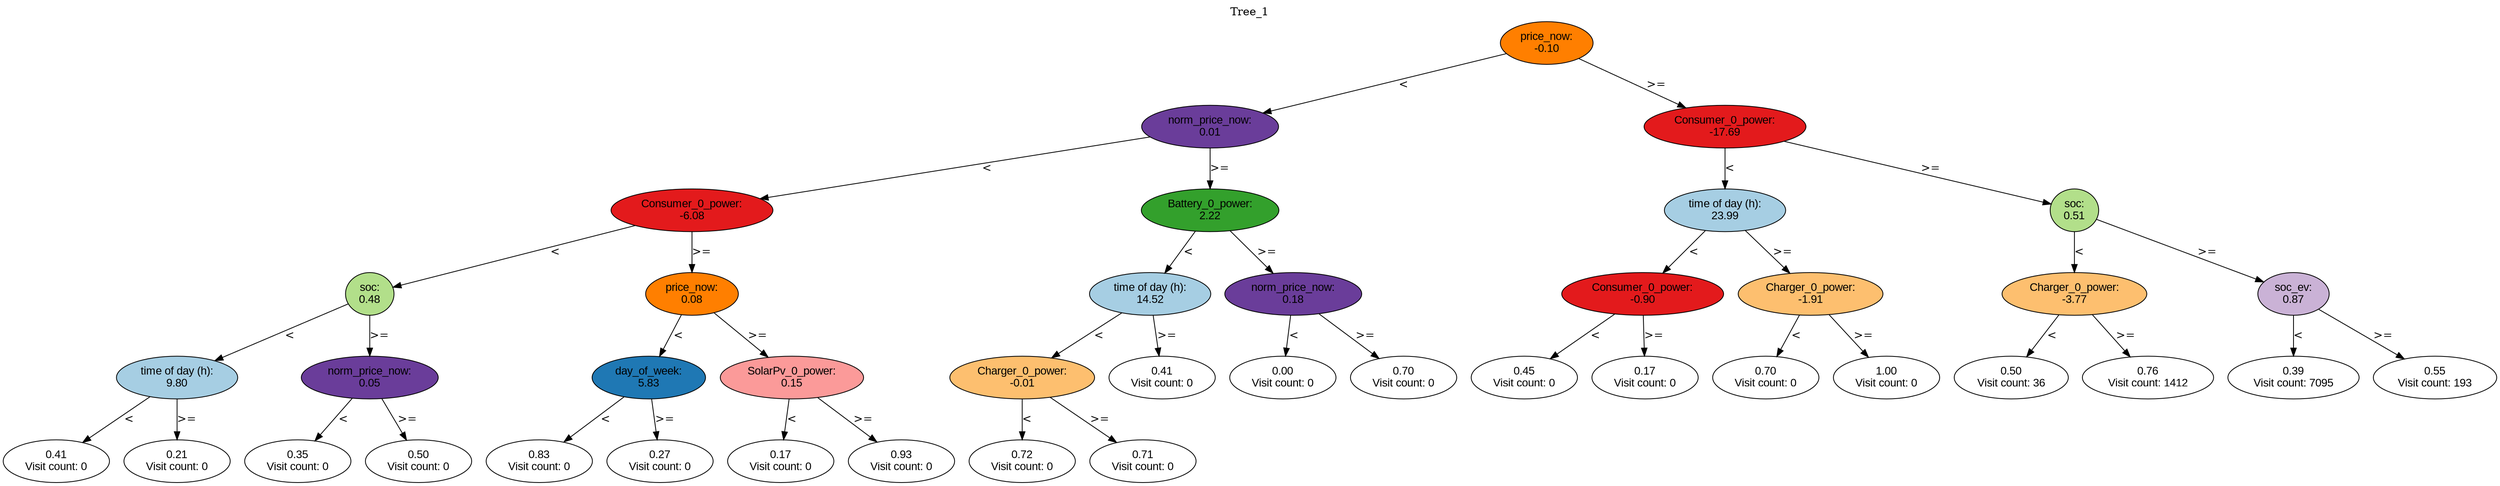 digraph BST {
    node [fontname="Arial" style=filled colorscheme=paired12];
    0 [ label = "price_now:
-0.10" fillcolor=8];
    1 [ label = "norm_price_now:
0.01" fillcolor=10];
    2 [ label = "Consumer_0_power:
-6.08" fillcolor=6];
    3 [ label = "soc:
0.48" fillcolor=3];
    4 [ label = "time of day (h):
9.80" fillcolor=1];
    5 [ label = "0.41
Visit count: 0" fillcolor=white];
    6 [ label = "0.21
Visit count: 0" fillcolor=white];
    7 [ label = "norm_price_now:
0.05" fillcolor=10];
    8 [ label = "0.35
Visit count: 0" fillcolor=white];
    9 [ label = "0.50
Visit count: 0" fillcolor=white];
    10 [ label = "price_now:
0.08" fillcolor=8];
    11 [ label = "day_of_week:
5.83" fillcolor=2];
    12 [ label = "0.83
Visit count: 0" fillcolor=white];
    13 [ label = "0.27
Visit count: 0" fillcolor=white];
    14 [ label = "SolarPv_0_power:
0.15" fillcolor=5];
    15 [ label = "0.17
Visit count: 0" fillcolor=white];
    16 [ label = "0.93
Visit count: 0" fillcolor=white];
    17 [ label = "Battery_0_power:
2.22" fillcolor=4];
    18 [ label = "time of day (h):
14.52" fillcolor=1];
    19 [ label = "Charger_0_power:
-0.01" fillcolor=7];
    20 [ label = "0.72
Visit count: 0" fillcolor=white];
    21 [ label = "0.71
Visit count: 0" fillcolor=white];
    22 [ label = "0.41
Visit count: 0" fillcolor=white];
    23 [ label = "norm_price_now:
0.18" fillcolor=10];
    24 [ label = "0.00
Visit count: 0" fillcolor=white];
    25 [ label = "0.70
Visit count: 0" fillcolor=white];
    26 [ label = "Consumer_0_power:
-17.69" fillcolor=6];
    27 [ label = "time of day (h):
23.99" fillcolor=1];
    28 [ label = "Consumer_0_power:
-0.90" fillcolor=6];
    29 [ label = "0.45
Visit count: 0" fillcolor=white];
    30 [ label = "0.17
Visit count: 0" fillcolor=white];
    31 [ label = "Charger_0_power:
-1.91" fillcolor=7];
    32 [ label = "0.70
Visit count: 0" fillcolor=white];
    33 [ label = "1.00
Visit count: 0" fillcolor=white];
    34 [ label = "soc:
0.51" fillcolor=3];
    35 [ label = "Charger_0_power:
-3.77" fillcolor=7];
    36 [ label = "0.50
Visit count: 36" fillcolor=white];
    37 [ label = "0.76
Visit count: 1412" fillcolor=white];
    38 [ label = "soc_ev:
0.87" fillcolor=9];
    39 [ label = "0.39
Visit count: 7095" fillcolor=white];
    40 [ label = "0.55
Visit count: 193" fillcolor=white];

    0  -> 1[ label = "<"];
    0  -> 26[ label = ">="];
    1  -> 2[ label = "<"];
    1  -> 17[ label = ">="];
    2  -> 3[ label = "<"];
    2  -> 10[ label = ">="];
    3  -> 4[ label = "<"];
    3  -> 7[ label = ">="];
    4  -> 5[ label = "<"];
    4  -> 6[ label = ">="];
    7  -> 8[ label = "<"];
    7  -> 9[ label = ">="];
    10  -> 11[ label = "<"];
    10  -> 14[ label = ">="];
    11  -> 12[ label = "<"];
    11  -> 13[ label = ">="];
    14  -> 15[ label = "<"];
    14  -> 16[ label = ">="];
    17  -> 18[ label = "<"];
    17  -> 23[ label = ">="];
    18  -> 19[ label = "<"];
    18  -> 22[ label = ">="];
    19  -> 20[ label = "<"];
    19  -> 21[ label = ">="];
    23  -> 24[ label = "<"];
    23  -> 25[ label = ">="];
    26  -> 27[ label = "<"];
    26  -> 34[ label = ">="];
    27  -> 28[ label = "<"];
    27  -> 31[ label = ">="];
    28  -> 29[ label = "<"];
    28  -> 30[ label = ">="];
    31  -> 32[ label = "<"];
    31  -> 33[ label = ">="];
    34  -> 35[ label = "<"];
    34  -> 38[ label = ">="];
    35  -> 36[ label = "<"];
    35  -> 37[ label = ">="];
    38  -> 39[ label = "<"];
    38  -> 40[ label = ">="];

    labelloc="t";
    label="Tree_1";
}